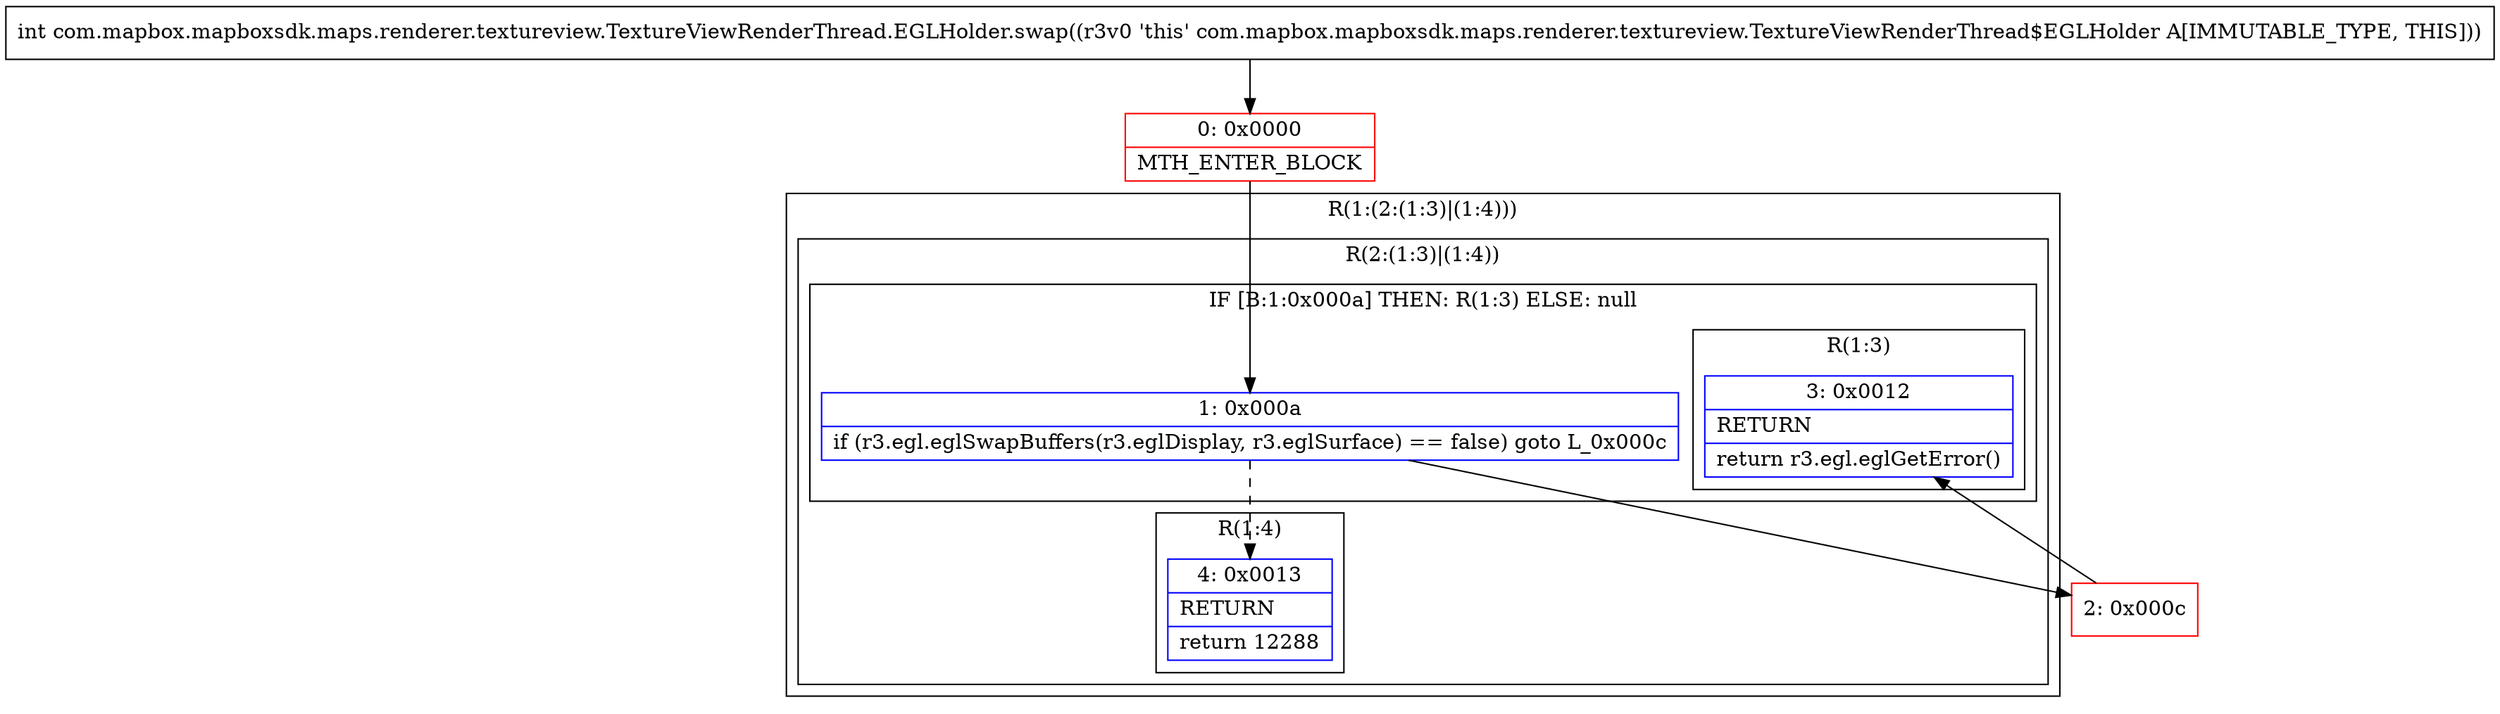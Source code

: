 digraph "CFG forcom.mapbox.mapboxsdk.maps.renderer.textureview.TextureViewRenderThread.EGLHolder.swap()I" {
subgraph cluster_Region_715443019 {
label = "R(1:(2:(1:3)|(1:4)))";
node [shape=record,color=blue];
subgraph cluster_Region_2137155935 {
label = "R(2:(1:3)|(1:4))";
node [shape=record,color=blue];
subgraph cluster_IfRegion_2020371262 {
label = "IF [B:1:0x000a] THEN: R(1:3) ELSE: null";
node [shape=record,color=blue];
Node_1 [shape=record,label="{1\:\ 0x000a|if (r3.egl.eglSwapBuffers(r3.eglDisplay, r3.eglSurface) == false) goto L_0x000c\l}"];
subgraph cluster_Region_489829519 {
label = "R(1:3)";
node [shape=record,color=blue];
Node_3 [shape=record,label="{3\:\ 0x0012|RETURN\l|return r3.egl.eglGetError()\l}"];
}
}
subgraph cluster_Region_289430257 {
label = "R(1:4)";
node [shape=record,color=blue];
Node_4 [shape=record,label="{4\:\ 0x0013|RETURN\l|return 12288\l}"];
}
}
}
Node_0 [shape=record,color=red,label="{0\:\ 0x0000|MTH_ENTER_BLOCK\l}"];
Node_2 [shape=record,color=red,label="{2\:\ 0x000c}"];
MethodNode[shape=record,label="{int com.mapbox.mapboxsdk.maps.renderer.textureview.TextureViewRenderThread.EGLHolder.swap((r3v0 'this' com.mapbox.mapboxsdk.maps.renderer.textureview.TextureViewRenderThread$EGLHolder A[IMMUTABLE_TYPE, THIS])) }"];
MethodNode -> Node_0;
Node_1 -> Node_2;
Node_1 -> Node_4[style=dashed];
Node_0 -> Node_1;
Node_2 -> Node_3;
}

